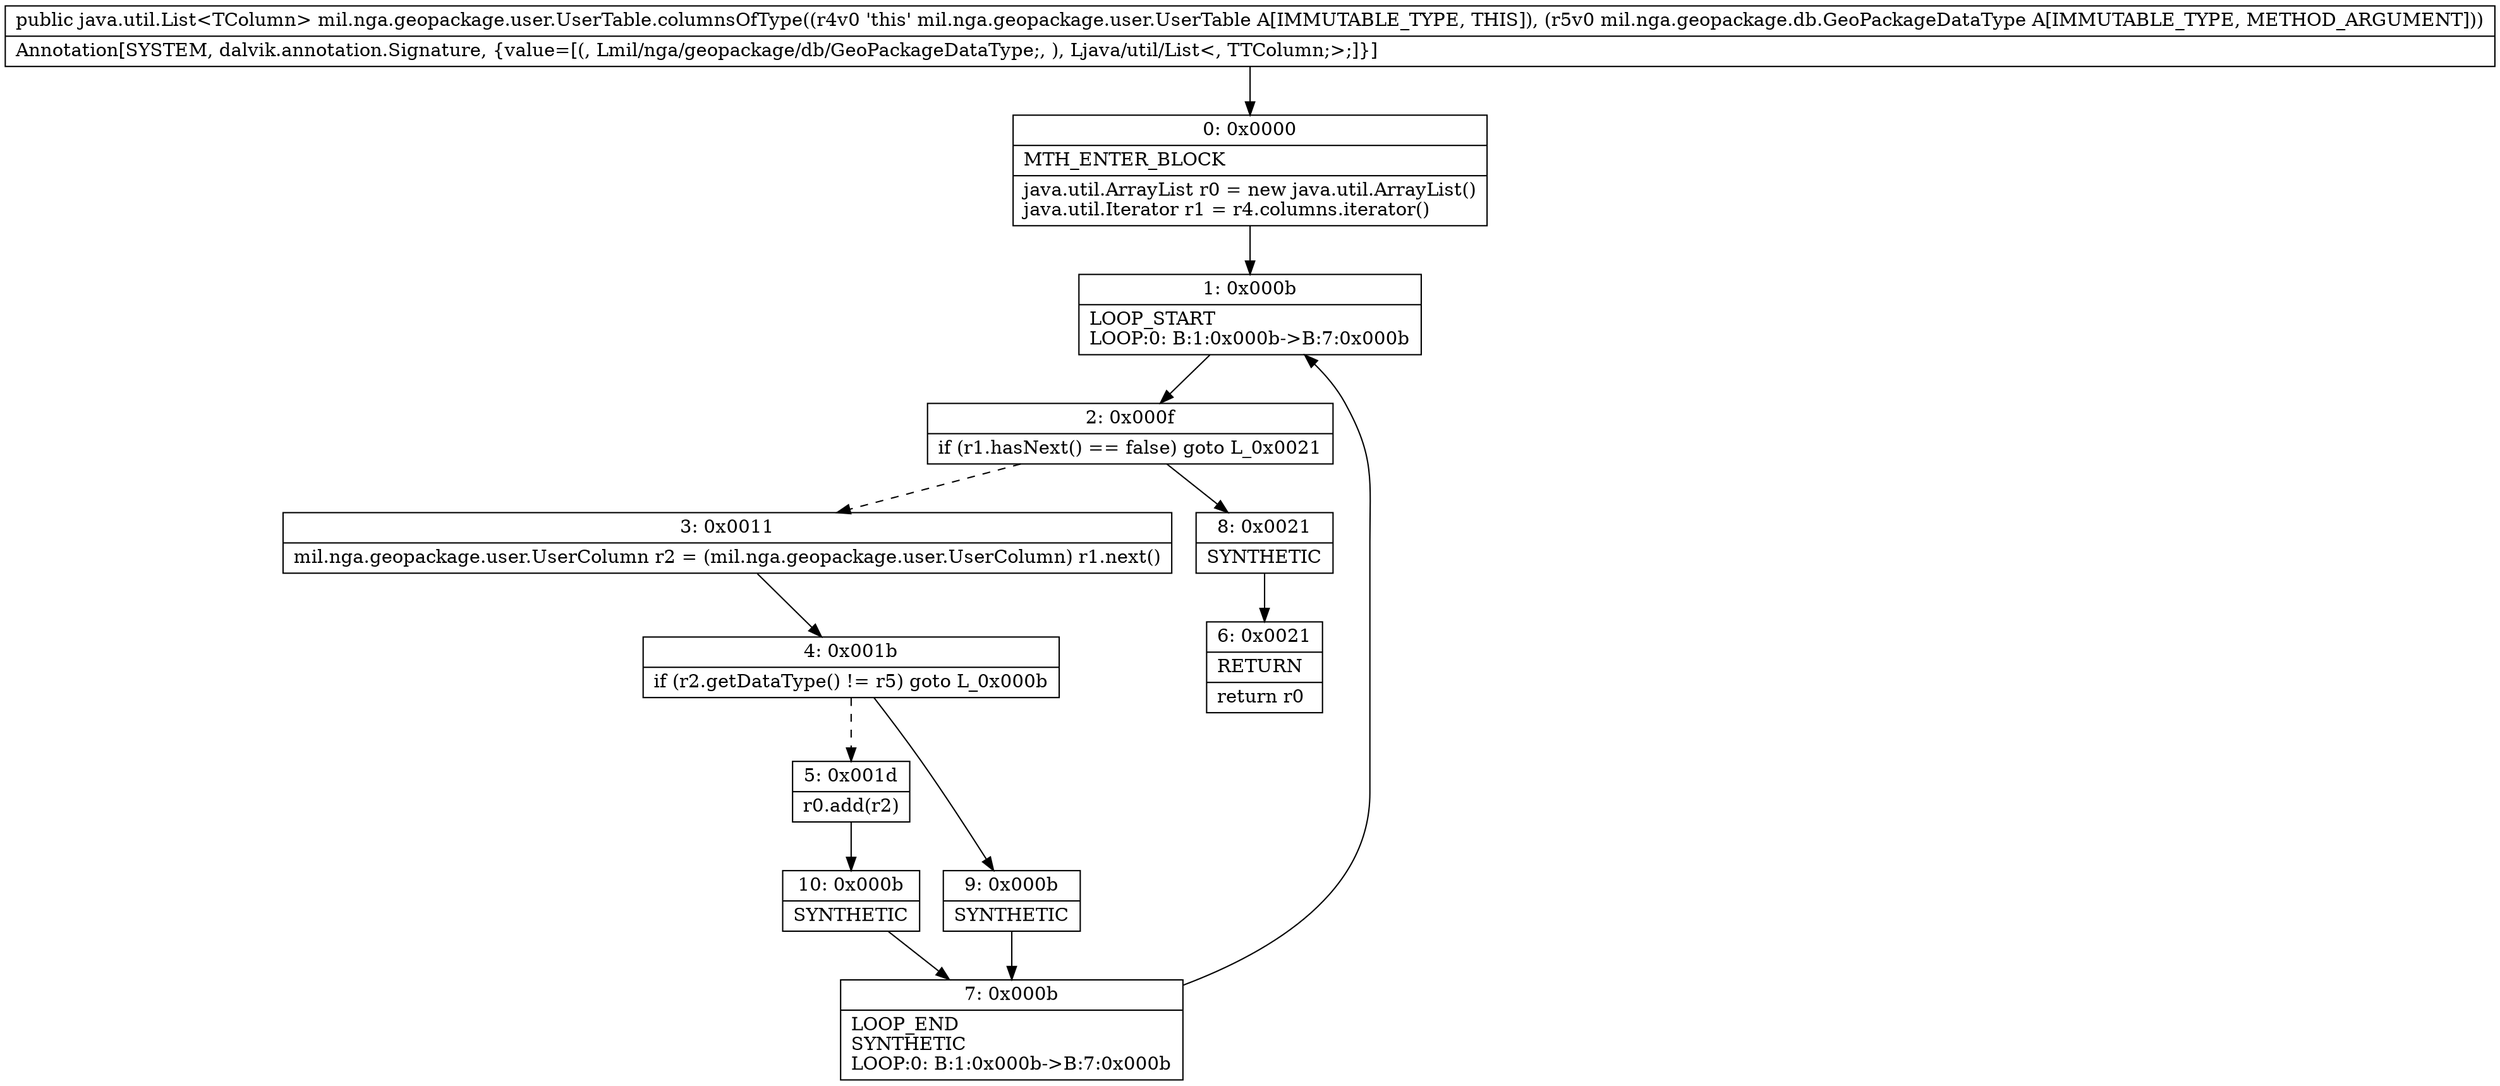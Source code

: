 digraph "CFG formil.nga.geopackage.user.UserTable.columnsOfType(Lmil\/nga\/geopackage\/db\/GeoPackageDataType;)Ljava\/util\/List;" {
Node_0 [shape=record,label="{0\:\ 0x0000|MTH_ENTER_BLOCK\l|java.util.ArrayList r0 = new java.util.ArrayList()\ljava.util.Iterator r1 = r4.columns.iterator()\l}"];
Node_1 [shape=record,label="{1\:\ 0x000b|LOOP_START\lLOOP:0: B:1:0x000b\-\>B:7:0x000b\l}"];
Node_2 [shape=record,label="{2\:\ 0x000f|if (r1.hasNext() == false) goto L_0x0021\l}"];
Node_3 [shape=record,label="{3\:\ 0x0011|mil.nga.geopackage.user.UserColumn r2 = (mil.nga.geopackage.user.UserColumn) r1.next()\l}"];
Node_4 [shape=record,label="{4\:\ 0x001b|if (r2.getDataType() != r5) goto L_0x000b\l}"];
Node_5 [shape=record,label="{5\:\ 0x001d|r0.add(r2)\l}"];
Node_6 [shape=record,label="{6\:\ 0x0021|RETURN\l|return r0\l}"];
Node_7 [shape=record,label="{7\:\ 0x000b|LOOP_END\lSYNTHETIC\lLOOP:0: B:1:0x000b\-\>B:7:0x000b\l}"];
Node_8 [shape=record,label="{8\:\ 0x0021|SYNTHETIC\l}"];
Node_9 [shape=record,label="{9\:\ 0x000b|SYNTHETIC\l}"];
Node_10 [shape=record,label="{10\:\ 0x000b|SYNTHETIC\l}"];
MethodNode[shape=record,label="{public java.util.List\<TColumn\> mil.nga.geopackage.user.UserTable.columnsOfType((r4v0 'this' mil.nga.geopackage.user.UserTable A[IMMUTABLE_TYPE, THIS]), (r5v0 mil.nga.geopackage.db.GeoPackageDataType A[IMMUTABLE_TYPE, METHOD_ARGUMENT]))  | Annotation[SYSTEM, dalvik.annotation.Signature, \{value=[(, Lmil\/nga\/geopackage\/db\/GeoPackageDataType;, ), Ljava\/util\/List\<, TTColumn;\>;]\}]\l}"];
MethodNode -> Node_0;
Node_0 -> Node_1;
Node_1 -> Node_2;
Node_2 -> Node_3[style=dashed];
Node_2 -> Node_8;
Node_3 -> Node_4;
Node_4 -> Node_5[style=dashed];
Node_4 -> Node_9;
Node_5 -> Node_10;
Node_7 -> Node_1;
Node_8 -> Node_6;
Node_9 -> Node_7;
Node_10 -> Node_7;
}

